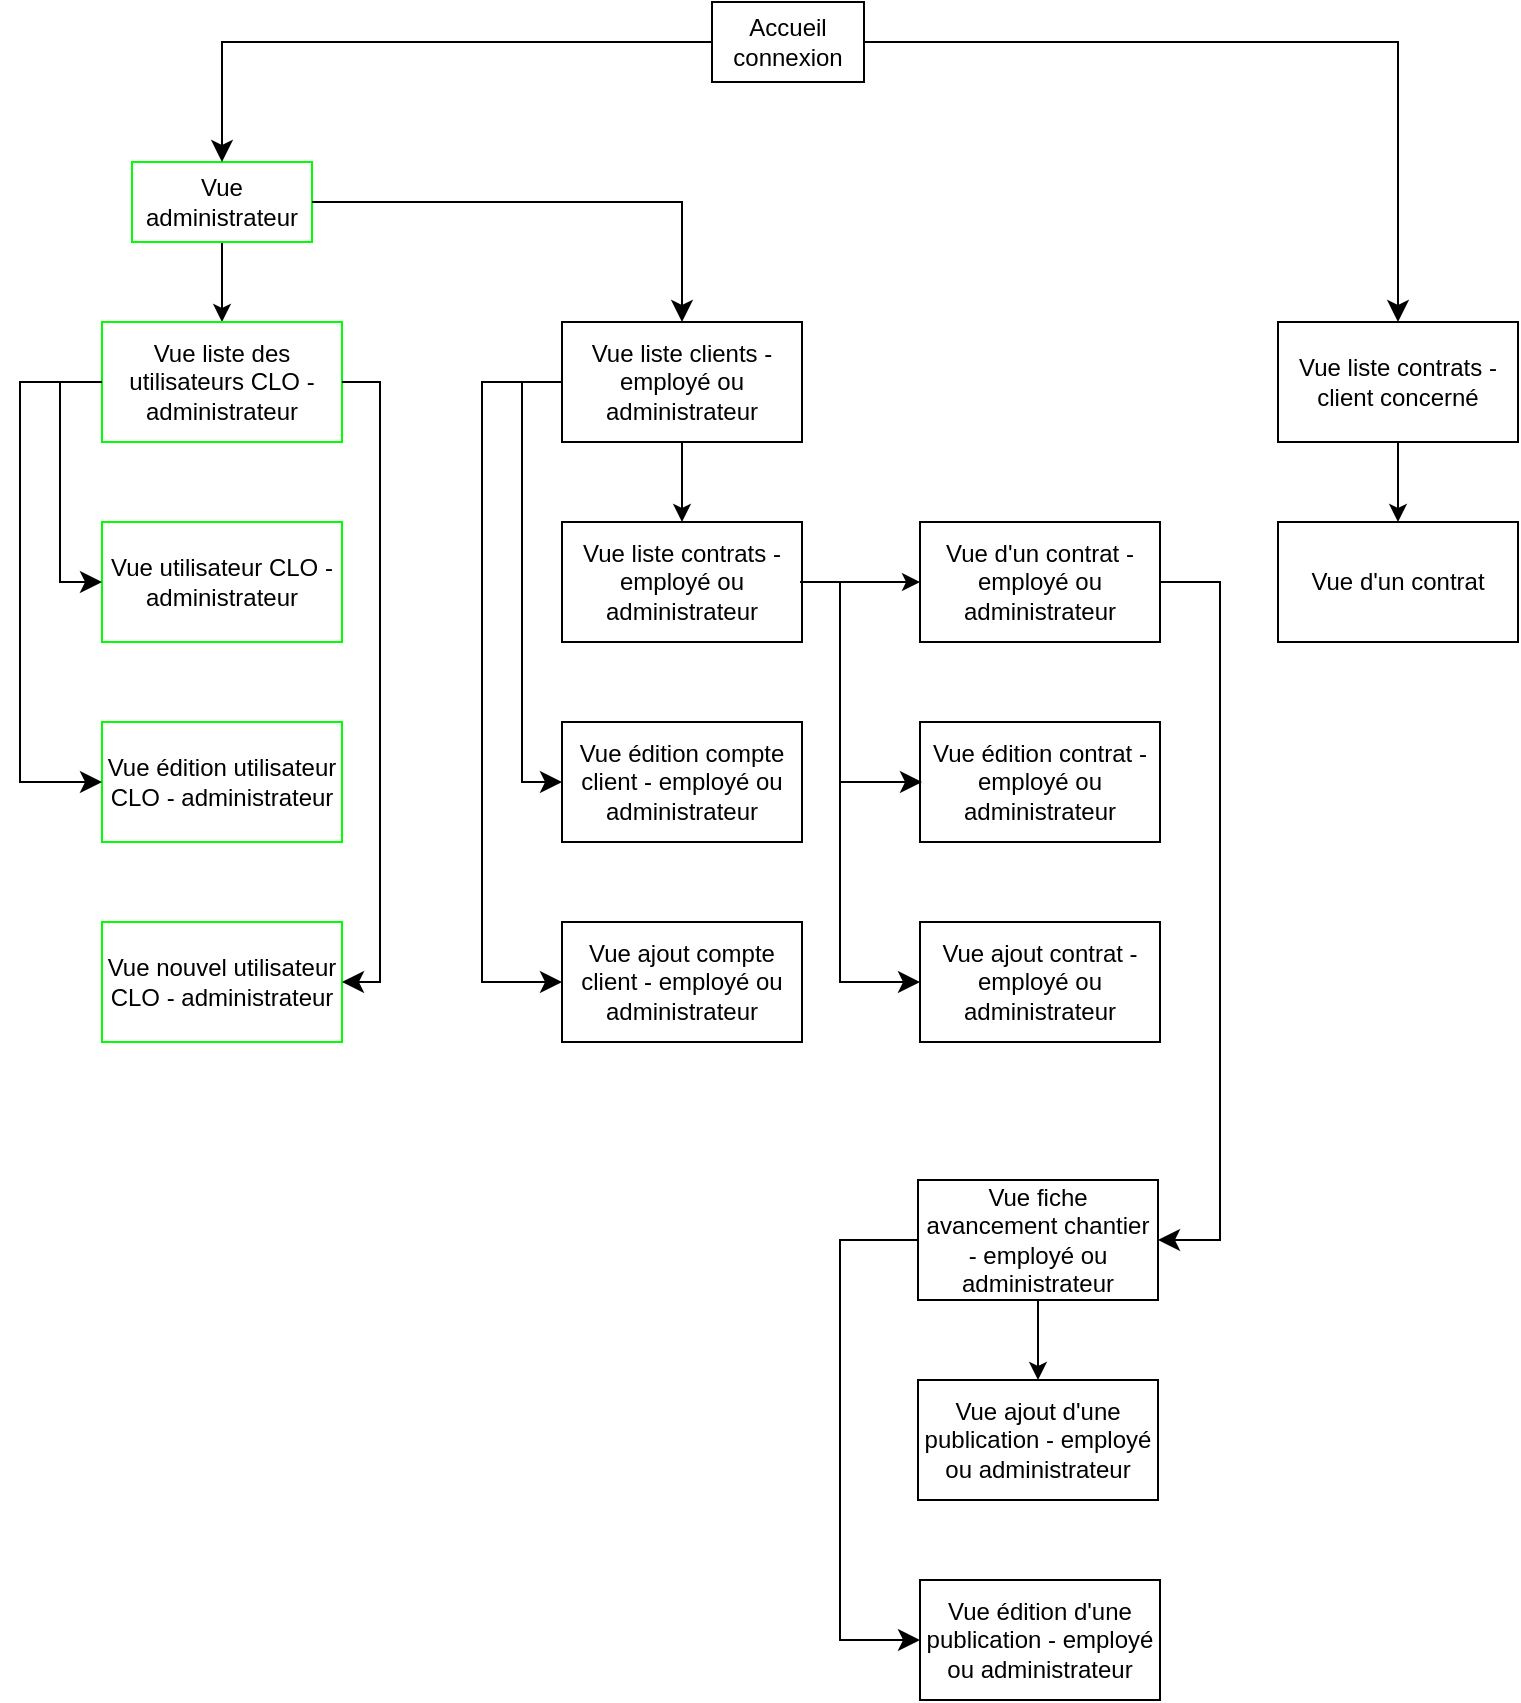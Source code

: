 <mxfile>
    <diagram id="7r4lbxDzDl4sbi0siYc9" name="Page-1">
        <mxGraphModel dx="954" dy="582" grid="1" gridSize="10" guides="1" tooltips="1" connect="1" arrows="1" fold="1" page="1" pageScale="1" pageWidth="827" pageHeight="1169" math="0" shadow="0">
            <root>
                <mxCell id="0"/>
                <mxCell id="1" parent="0"/>
                <mxCell id="4" value="Accueil connexion" style="rounded=0;whiteSpace=wrap;html=1;" vertex="1" parent="1">
                    <mxGeometry x="376" y="90" width="76" height="40" as="geometry"/>
                </mxCell>
                <mxCell id="11" style="edgeStyle=none;html=1;entryX=0.5;entryY=0;entryDx=0;entryDy=0;" edge="1" parent="1" source="5" target="6">
                    <mxGeometry relative="1" as="geometry"/>
                </mxCell>
                <mxCell id="5" value="Vue administrateur" style="rounded=0;whiteSpace=wrap;html=1;strokeColor=#00FF00;" vertex="1" parent="1">
                    <mxGeometry x="86" y="170" width="90" height="40" as="geometry"/>
                </mxCell>
                <mxCell id="6" value="Vue liste des utilisateurs CLO - administrateur" style="rounded=0;whiteSpace=wrap;html=1;strokeColor=#00FF00;" vertex="1" parent="1">
                    <mxGeometry x="71" y="250" width="120" height="60" as="geometry"/>
                </mxCell>
                <mxCell id="7" value="Vue édition utilisateur CLO - administrateur" style="rounded=0;whiteSpace=wrap;html=1;strokeColor=#00FF00;" vertex="1" parent="1">
                    <mxGeometry x="71" y="450" width="120" height="60" as="geometry"/>
                </mxCell>
                <mxCell id="8" value="Vue utilisateur CLO - administrateur" style="rounded=0;whiteSpace=wrap;html=1;strokeColor=#00FF00;" vertex="1" parent="1">
                    <mxGeometry x="71" y="350" width="120" height="60" as="geometry"/>
                </mxCell>
                <mxCell id="22" style="edgeStyle=none;html=1;" edge="1" parent="1" source="9" target="21">
                    <mxGeometry relative="1" as="geometry"/>
                </mxCell>
                <mxCell id="9" value="Vue liste clients - employé ou administrateur" style="rounded=0;whiteSpace=wrap;html=1;" vertex="1" parent="1">
                    <mxGeometry x="301" y="250" width="120" height="60" as="geometry"/>
                </mxCell>
                <mxCell id="15" value="" style="edgeStyle=elbowEdgeStyle;elbow=horizontal;endArrow=classic;html=1;curved=0;rounded=0;endSize=8;startSize=8;exitX=0;exitY=0.5;exitDx=0;exitDy=0;" edge="1" parent="1" source="6">
                    <mxGeometry width="50" height="50" relative="1" as="geometry">
                        <mxPoint x="20" y="270" as="sourcePoint"/>
                        <mxPoint x="71" y="380" as="targetPoint"/>
                        <Array as="points">
                            <mxPoint x="50" y="330"/>
                        </Array>
                    </mxGeometry>
                </mxCell>
                <mxCell id="16" value="Vue nouvel utilisateur CLO - administrateur" style="rounded=0;whiteSpace=wrap;html=1;strokeColor=#00FF00;" vertex="1" parent="1">
                    <mxGeometry x="71" y="550" width="120" height="60" as="geometry"/>
                </mxCell>
                <mxCell id="17" value="" style="edgeStyle=elbowEdgeStyle;elbow=horizontal;endArrow=classic;html=1;curved=0;rounded=0;endSize=8;startSize=8;exitX=0;exitY=0.5;exitDx=0;exitDy=0;" edge="1" parent="1" source="6">
                    <mxGeometry width="50" height="50" relative="1" as="geometry">
                        <mxPoint y="350" as="sourcePoint"/>
                        <mxPoint x="71" y="480" as="targetPoint"/>
                        <Array as="points">
                            <mxPoint x="30" y="380"/>
                        </Array>
                    </mxGeometry>
                </mxCell>
                <mxCell id="18" value="" style="edgeStyle=elbowEdgeStyle;elbow=horizontal;endArrow=classic;html=1;curved=0;rounded=0;endSize=8;startSize=8;entryX=1;entryY=0.5;entryDx=0;entryDy=0;exitX=1;exitY=0.5;exitDx=0;exitDy=0;" edge="1" parent="1" source="6" target="16">
                    <mxGeometry width="50" height="50" relative="1" as="geometry">
                        <mxPoint x="280" y="590" as="sourcePoint"/>
                        <mxPoint x="330" y="540" as="targetPoint"/>
                        <Array as="points">
                            <mxPoint x="210" y="430"/>
                        </Array>
                    </mxGeometry>
                </mxCell>
                <mxCell id="20" value="" style="edgeStyle=elbowEdgeStyle;elbow=vertical;endArrow=classic;html=1;curved=0;rounded=0;endSize=8;startSize=8;entryX=0.5;entryY=0;entryDx=0;entryDy=0;exitX=1;exitY=0.5;exitDx=0;exitDy=0;" edge="1" parent="1" source="5" target="9">
                    <mxGeometry width="50" height="50" relative="1" as="geometry">
                        <mxPoint x="220" y="215" as="sourcePoint"/>
                        <mxPoint x="320" y="210" as="targetPoint"/>
                        <Array as="points">
                            <mxPoint x="250" y="190"/>
                        </Array>
                    </mxGeometry>
                </mxCell>
                <mxCell id="33" style="edgeStyle=none;html=1;exitX=1;exitY=0.5;exitDx=0;exitDy=0;entryX=0;entryY=0.5;entryDx=0;entryDy=0;" edge="1" parent="1" source="21" target="32">
                    <mxGeometry relative="1" as="geometry"/>
                </mxCell>
                <mxCell id="21" value="Vue liste contrats - employé ou administrateur" style="rounded=0;whiteSpace=wrap;html=1;" vertex="1" parent="1">
                    <mxGeometry x="301" y="350" width="120" height="60" as="geometry"/>
                </mxCell>
                <mxCell id="23" value="Vue édition compte client - employé ou administrateur" style="rounded=0;whiteSpace=wrap;html=1;" vertex="1" parent="1">
                    <mxGeometry x="301" y="450" width="120" height="60" as="geometry"/>
                </mxCell>
                <mxCell id="24" value="" style="edgeStyle=elbowEdgeStyle;elbow=horizontal;endArrow=classic;html=1;curved=0;rounded=0;endSize=8;startSize=8;exitX=0;exitY=0.5;exitDx=0;exitDy=0;" edge="1" parent="1" source="9">
                    <mxGeometry width="50" height="50" relative="1" as="geometry">
                        <mxPoint x="251" y="530" as="sourcePoint"/>
                        <mxPoint x="301" y="480" as="targetPoint"/>
                        <Array as="points">
                            <mxPoint x="281" y="380"/>
                        </Array>
                    </mxGeometry>
                </mxCell>
                <mxCell id="25" value="Vue ajout compte client - employé ou administrateur" style="rounded=0;whiteSpace=wrap;html=1;" vertex="1" parent="1">
                    <mxGeometry x="301" y="550" width="120" height="60" as="geometry"/>
                </mxCell>
                <mxCell id="26" value="" style="edgeStyle=elbowEdgeStyle;elbow=horizontal;endArrow=classic;html=1;curved=0;rounded=0;endSize=8;startSize=8;exitX=0;exitY=0.5;exitDx=0;exitDy=0;" edge="1" parent="1" source="9">
                    <mxGeometry width="50" height="50" relative="1" as="geometry">
                        <mxPoint x="251" y="630" as="sourcePoint"/>
                        <mxPoint x="301" y="580" as="targetPoint"/>
                        <Array as="points">
                            <mxPoint x="261" y="610"/>
                        </Array>
                    </mxGeometry>
                </mxCell>
                <mxCell id="39" style="edgeStyle=none;html=1;entryX=0.5;entryY=0;entryDx=0;entryDy=0;" edge="1" parent="1" source="28" target="38">
                    <mxGeometry relative="1" as="geometry"/>
                </mxCell>
                <mxCell id="28" value="Vue liste contrats - client concerné" style="rounded=0;whiteSpace=wrap;html=1;" vertex="1" parent="1">
                    <mxGeometry x="659" y="250" width="120" height="60" as="geometry"/>
                </mxCell>
                <mxCell id="30" value="" style="edgeStyle=elbowEdgeStyle;elbow=horizontal;endArrow=classic;html=1;curved=0;rounded=0;endSize=8;startSize=8;entryX=0.5;entryY=0;entryDx=0;entryDy=0;exitX=0;exitY=0.5;exitDx=0;exitDy=0;" edge="1" parent="1" source="4" target="5">
                    <mxGeometry width="50" height="50" relative="1" as="geometry">
                        <mxPoint x="86" y="90" as="sourcePoint"/>
                        <mxPoint x="136" y="40" as="targetPoint"/>
                        <Array as="points">
                            <mxPoint x="131" y="110"/>
                        </Array>
                    </mxGeometry>
                </mxCell>
                <mxCell id="31" value="&lt;span style=&quot;color: rgb(0, 0, 0);&quot;&gt;Vue édition contrat - employé ou administrateur&lt;/span&gt;" style="rounded=0;whiteSpace=wrap;html=1;" vertex="1" parent="1">
                    <mxGeometry x="480" y="450" width="120" height="60" as="geometry"/>
                </mxCell>
                <mxCell id="32" value="&lt;span style=&quot;color: rgb(0, 0, 0);&quot;&gt;Vue d&#39;un contrat - employé ou administrateur&lt;/span&gt;" style="rounded=0;whiteSpace=wrap;html=1;" vertex="1" parent="1">
                    <mxGeometry x="480" y="350" width="120" height="60" as="geometry"/>
                </mxCell>
                <mxCell id="34" value="" style="edgeStyle=elbowEdgeStyle;elbow=horizontal;endArrow=classic;html=1;curved=0;rounded=0;endSize=8;startSize=8;" edge="1" parent="1">
                    <mxGeometry width="50" height="50" relative="1" as="geometry">
                        <mxPoint x="420" y="380" as="sourcePoint"/>
                        <mxPoint x="481" y="480" as="targetPoint"/>
                        <Array as="points">
                            <mxPoint x="440" y="430"/>
                        </Array>
                    </mxGeometry>
                </mxCell>
                <mxCell id="35" value="" style="edgeStyle=elbowEdgeStyle;elbow=vertical;endArrow=classic;html=1;curved=0;rounded=0;endSize=8;startSize=8;exitX=1;exitY=0.5;exitDx=0;exitDy=0;entryX=0.5;entryY=0;entryDx=0;entryDy=0;" edge="1" parent="1" source="4" target="28">
                    <mxGeometry width="50" height="50" relative="1" as="geometry">
                        <mxPoint x="570" y="160" as="sourcePoint"/>
                        <mxPoint x="620" y="110" as="targetPoint"/>
                        <Array as="points">
                            <mxPoint x="580" y="110"/>
                        </Array>
                    </mxGeometry>
                </mxCell>
                <mxCell id="36" value="&lt;span style=&quot;color: rgb(0, 0, 0);&quot;&gt;Vue ajout contrat - employé ou administrateur&lt;/span&gt;" style="rounded=0;whiteSpace=wrap;html=1;" vertex="1" parent="1">
                    <mxGeometry x="480" y="550" width="120" height="60" as="geometry"/>
                </mxCell>
                <mxCell id="37" value="" style="edgeStyle=elbowEdgeStyle;elbow=horizontal;endArrow=classic;html=1;curved=0;rounded=0;endSize=8;startSize=8;exitX=1;exitY=0.5;exitDx=0;exitDy=0;entryX=0;entryY=0.5;entryDx=0;entryDy=0;" edge="1" parent="1" source="21" target="36">
                    <mxGeometry width="50" height="50" relative="1" as="geometry">
                        <mxPoint x="630" y="360" as="sourcePoint"/>
                        <mxPoint x="690" y="560" as="targetPoint"/>
                        <Array as="points">
                            <mxPoint x="440" y="480"/>
                        </Array>
                    </mxGeometry>
                </mxCell>
                <mxCell id="38" value="Vue d&#39;un contrat" style="rounded=0;whiteSpace=wrap;html=1;" vertex="1" parent="1">
                    <mxGeometry x="659" y="350" width="120" height="60" as="geometry"/>
                </mxCell>
                <mxCell id="45" value="" style="edgeStyle=none;html=1;" edge="1" parent="1" source="40" target="44">
                    <mxGeometry relative="1" as="geometry"/>
                </mxCell>
                <mxCell id="40" value="Vue fiche avancement chantier - employé ou administrateur" style="rounded=0;whiteSpace=wrap;html=1;" vertex="1" parent="1">
                    <mxGeometry x="479" y="679" width="120" height="60" as="geometry"/>
                </mxCell>
                <mxCell id="43" value="" style="edgeStyle=elbowEdgeStyle;elbow=horizontal;endArrow=classic;html=1;curved=0;rounded=0;endSize=8;startSize=8;exitX=1;exitY=0.5;exitDx=0;exitDy=0;entryX=1;entryY=0.5;entryDx=0;entryDy=0;" edge="1" parent="1" source="32" target="40">
                    <mxGeometry width="50" height="50" relative="1" as="geometry">
                        <mxPoint x="680" y="720" as="sourcePoint"/>
                        <mxPoint x="630" y="680" as="targetPoint"/>
                        <Array as="points">
                            <mxPoint x="630" y="530"/>
                        </Array>
                    </mxGeometry>
                </mxCell>
                <mxCell id="44" value="Vue ajout d&#39;une publication - employé ou administrateur" style="rounded=0;whiteSpace=wrap;html=1;" vertex="1" parent="1">
                    <mxGeometry x="479" y="779" width="120" height="60" as="geometry"/>
                </mxCell>
                <mxCell id="46" value="Vue édition d&#39;une publication - employé ou administrateur" style="rounded=0;whiteSpace=wrap;html=1;" vertex="1" parent="1">
                    <mxGeometry x="480" y="879" width="120" height="60" as="geometry"/>
                </mxCell>
                <mxCell id="48" value="" style="edgeStyle=elbowEdgeStyle;elbow=horizontal;endArrow=classic;html=1;curved=0;rounded=0;endSize=8;startSize=8;exitX=0;exitY=0.5;exitDx=0;exitDy=0;entryX=0;entryY=0.5;entryDx=0;entryDy=0;" edge="1" parent="1" source="40" target="46">
                    <mxGeometry width="50" height="50" relative="1" as="geometry">
                        <mxPoint x="429" y="959" as="sourcePoint"/>
                        <mxPoint x="460" y="869" as="targetPoint"/>
                        <Array as="points">
                            <mxPoint x="440" y="809"/>
                        </Array>
                    </mxGeometry>
                </mxCell>
            </root>
        </mxGraphModel>
    </diagram>
</mxfile>
